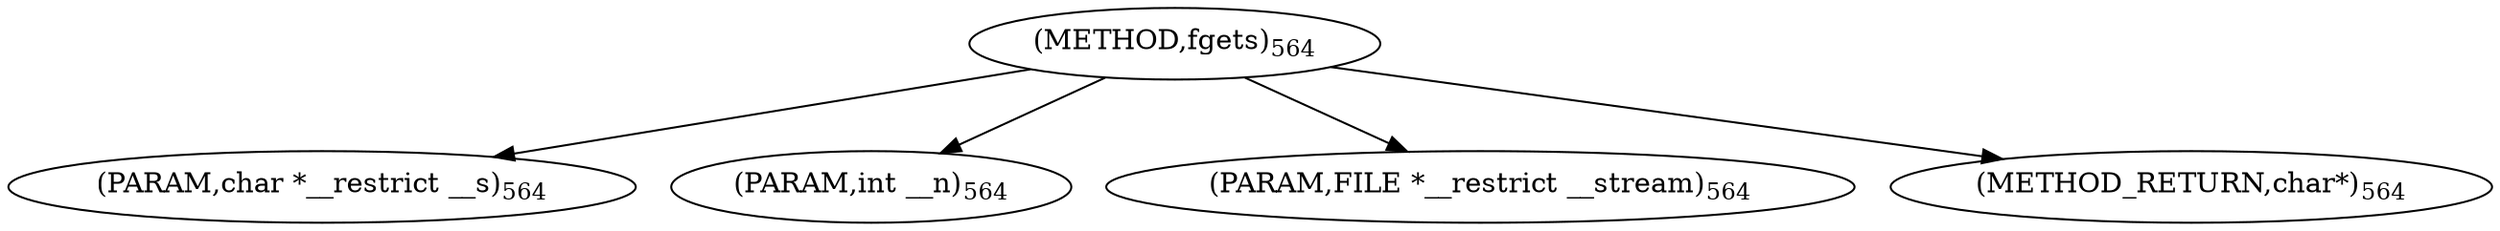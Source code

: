 digraph "fgets" {  
"30251" [label = <(METHOD,fgets)<SUB>564</SUB>> ]
"30252" [label = <(PARAM,char *__restrict __s)<SUB>564</SUB>> ]
"30253" [label = <(PARAM,int __n)<SUB>564</SUB>> ]
"30254" [label = <(PARAM,FILE *__restrict __stream)<SUB>564</SUB>> ]
"30255" [label = <(METHOD_RETURN,char*)<SUB>564</SUB>> ]
  "30251" -> "30252" 
  "30251" -> "30253" 
  "30251" -> "30254" 
  "30251" -> "30255" 
}

